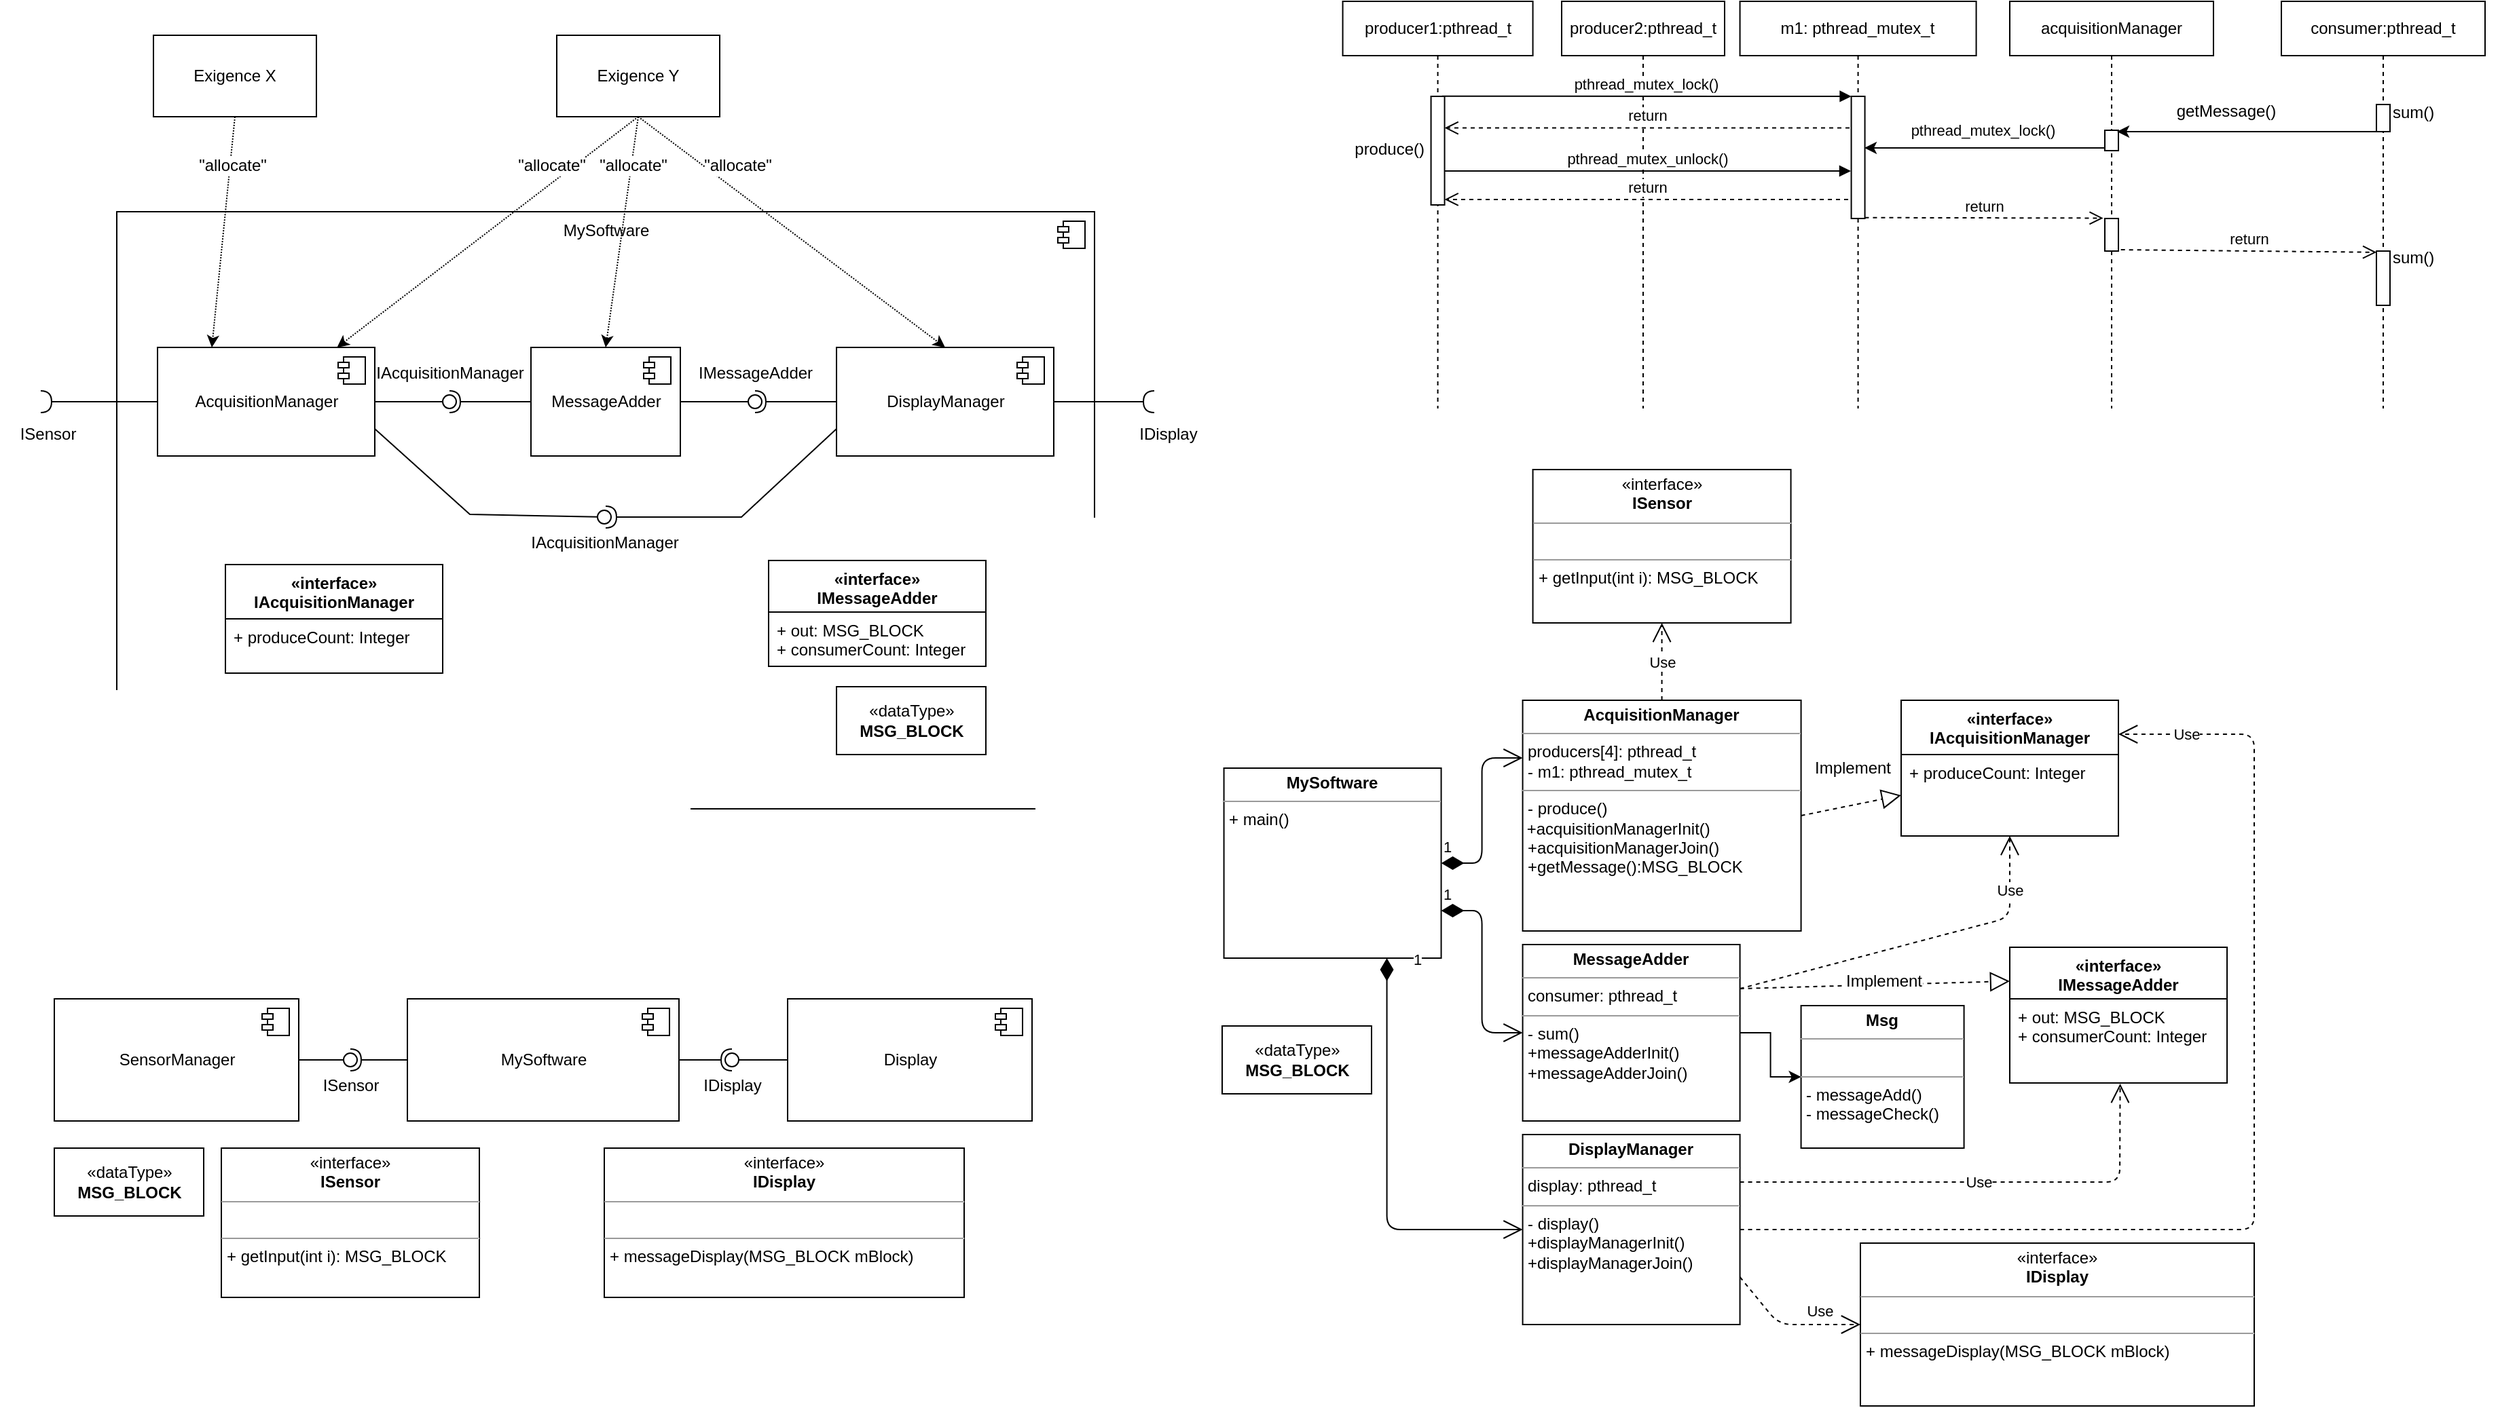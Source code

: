 <mxfile version="12.4.2" type="device" pages="1"><diagram id="yeaqu1F34kHPNHF6mssP" name="Page-1"><mxGraphModel dx="3001" dy="2015" grid="1" gridSize="10" guides="1" tooltips="1" connect="1" arrows="1" fold="1" page="1" pageScale="1" pageWidth="850" pageHeight="1100" math="0" shadow="0"><root><mxCell id="0"/><mxCell id="1" parent="0"/><mxCell id="nDVz6QAk0CL7eOiTC_jA-3" value="" style="edgeStyle=orthogonalEdgeStyle;rounded=0;orthogonalLoop=1;jettySize=auto;html=1;" parent="1" source="fEL-3-x19ATJo7vxv6HR-24" target="nDVz6QAk0CL7eOiTC_jA-1" edge="1"><mxGeometry relative="1" as="geometry"/></mxCell><mxCell id="fEL-3-x19ATJo7vxv6HR-24" value="&lt;p style=&quot;margin: 0px ; margin-top: 4px ; text-align: center&quot;&gt;&lt;b&gt;MessageAdder&lt;/b&gt;&lt;/p&gt;&lt;hr size=&quot;1&quot;&gt;&lt;p style=&quot;margin: 0px ; margin-left: 4px&quot;&gt;consumer: pthread_t&lt;/p&gt;&lt;hr size=&quot;1&quot;&gt;&lt;p style=&quot;margin: 0px ; margin-left: 4px&quot;&gt;- sum()&lt;/p&gt;&lt;p style=&quot;margin: 0px ; margin-left: 4px&quot;&gt;&lt;span&gt;+messageAdderInit()&lt;/span&gt;&lt;br&gt;&lt;/p&gt;&lt;p style=&quot;margin: 0px ; margin-left: 4px&quot;&gt;+messageAdderJoin()&lt;br&gt;&lt;/p&gt;" style="verticalAlign=top;align=left;overflow=fill;fontSize=12;fontFamily=Helvetica;html=1;shadow=0;" parent="1" vertex="1"><mxGeometry x="101.29" y="470" width="160" height="130" as="geometry"/></mxCell><mxCell id="fEL-3-x19ATJo7vxv6HR-27" value="&lt;p style=&quot;margin: 0px ; margin-top: 4px ; text-align: center&quot;&gt;&lt;b&gt;MySoftware&lt;/b&gt;&lt;/p&gt;&lt;hr size=&quot;1&quot;&gt;&lt;p style=&quot;margin: 0px ; margin-left: 4px&quot;&gt;+ main()&lt;/p&gt;" style="verticalAlign=top;align=left;overflow=fill;fontSize=12;fontFamily=Helvetica;html=1;shadow=0;" parent="1" vertex="1"><mxGeometry x="-118.71" y="340" width="160" height="140" as="geometry"/></mxCell><mxCell id="fEL-3-x19ATJo7vxv6HR-35" value="1" style="endArrow=open;html=1;endSize=12;startArrow=diamondThin;startSize=14;startFill=1;edgeStyle=orthogonalEdgeStyle;align=left;verticalAlign=bottom;fillColor=#000000;entryX=0;entryY=0.25;entryDx=0;entryDy=0;exitX=1;exitY=0.5;exitDx=0;exitDy=0;" parent="1" source="fEL-3-x19ATJo7vxv6HR-27" target="fEL-3-x19ATJo7vxv6HR-54" edge="1"><mxGeometry x="-1" y="3" relative="1" as="geometry"><mxPoint x="-98.71" y="540" as="sourcePoint"/><mxPoint x="61.29" y="540" as="targetPoint"/></mxGeometry></mxCell><mxCell id="fEL-3-x19ATJo7vxv6HR-39" value="1" style="endArrow=open;html=1;endSize=12;startArrow=diamondThin;startSize=14;startFill=1;edgeStyle=orthogonalEdgeStyle;align=left;verticalAlign=bottom;fillColor=#000000;exitX=1;exitY=0.75;exitDx=0;exitDy=0;" parent="1" source="fEL-3-x19ATJo7vxv6HR-27" target="fEL-3-x19ATJo7vxv6HR-24" edge="1"><mxGeometry x="-1" y="3" relative="1" as="geometry"><mxPoint x="51.29" y="420" as="sourcePoint"/><mxPoint x="111.29" y="383" as="targetPoint"/></mxGeometry></mxCell><mxCell id="fEL-3-x19ATJo7vxv6HR-54" value="&lt;p style=&quot;margin: 0px ; margin-top: 4px ; text-align: center&quot;&gt;&lt;b&gt;AcquisitionManager&lt;/b&gt;&lt;/p&gt;&lt;hr size=&quot;1&quot;&gt;&lt;p style=&quot;margin: 0px ; margin-left: 4px&quot;&gt;producers[4]: pthread_t&lt;/p&gt;&lt;p style=&quot;margin: 0px ; margin-left: 4px&quot;&gt;- m1: pthread_mutex_t&lt;/p&gt;&lt;hr size=&quot;1&quot;&gt;&lt;p style=&quot;margin: 0px ; margin-left: 4px&quot;&gt;- produce()&lt;/p&gt;&amp;nbsp;+acquisitionManagerInit()&lt;br&gt;&lt;p style=&quot;margin: 0px ; margin-left: 4px&quot;&gt;+acquisitionManagerJoin()&lt;/p&gt;&lt;p style=&quot;margin: 0px ; margin-left: 4px&quot;&gt;+getMessage():MSG_BLOCK&lt;/p&gt;" style="verticalAlign=top;align=left;overflow=fill;fontSize=12;fontFamily=Helvetica;html=1;shadow=0;" parent="1" vertex="1"><mxGeometry x="101.29" y="290" width="205" height="170" as="geometry"/></mxCell><mxCell id="fEL-3-x19ATJo7vxv6HR-64" value="1" style="endArrow=open;html=1;endSize=12;startArrow=diamondThin;startSize=14;startFill=1;edgeStyle=orthogonalEdgeStyle;align=left;verticalAlign=bottom;fillColor=#000000;exitX=0.75;exitY=1;exitDx=0;exitDy=0;entryX=0;entryY=0.5;entryDx=0;entryDy=0;" parent="1" source="fEL-3-x19ATJo7vxv6HR-27" target="fEL-3-x19ATJo7vxv6HR-65" edge="1"><mxGeometry x="0.452" y="190" relative="1" as="geometry"><mxPoint x="51.29" y="455" as="sourcePoint"/><mxPoint x="111.29" y="530" as="targetPoint"/><mxPoint as="offset"/></mxGeometry></mxCell><mxCell id="fEL-3-x19ATJo7vxv6HR-65" value="&lt;p style=&quot;margin: 0px ; margin-top: 4px ; text-align: center&quot;&gt;&lt;b&gt;DisplayManager&lt;/b&gt;&lt;/p&gt;&lt;hr size=&quot;1&quot;&gt;&lt;p style=&quot;margin: 0px ; margin-left: 4px&quot;&gt;display: pthread_t&lt;/p&gt;&lt;hr size=&quot;1&quot;&gt;&lt;p style=&quot;margin: 0px ; margin-left: 4px&quot;&gt;- display()&lt;/p&gt;&lt;p style=&quot;margin: 0px ; margin-left: 4px&quot;&gt;+displayManagerInit()&lt;/p&gt;&lt;p style=&quot;margin: 0px ; margin-left: 4px&quot;&gt;+displayManagerJoin()&lt;br&gt;&lt;/p&gt;" style="verticalAlign=top;align=left;overflow=fill;fontSize=12;fontFamily=Helvetica;html=1;shadow=0;" parent="1" vertex="1"><mxGeometry x="101.29" y="610" width="160" height="140" as="geometry"/></mxCell><mxCell id="fEL-3-x19ATJo7vxv6HR-66" value="«dataType»&lt;br&gt;&lt;b&gt;MSG_BLOCK&lt;/b&gt;" style="html=1;shadow=0;" parent="1" vertex="1"><mxGeometry x="-120" y="530" width="110" height="50" as="geometry"/></mxCell><mxCell id="pLuQ7xj04wKehVz2EtiJ-8" value="MySoftware" style="html=1;" parent="1" vertex="1"><mxGeometry x="-720" y="510" width="200" height="90" as="geometry"/></mxCell><mxCell id="pLuQ7xj04wKehVz2EtiJ-9" value="" style="shape=component;jettyWidth=8;jettyHeight=4;" parent="pLuQ7xj04wKehVz2EtiJ-8" vertex="1"><mxGeometry x="1" width="20" height="20" relative="1" as="geometry"><mxPoint x="-27" y="7" as="offset"/></mxGeometry></mxCell><mxCell id="pLuQ7xj04wKehVz2EtiJ-10" value="&lt;span style=&quot;text-align: left&quot;&gt;Display&lt;/span&gt;" style="html=1;" parent="1" vertex="1"><mxGeometry x="-440" y="510" width="180" height="90" as="geometry"/></mxCell><mxCell id="pLuQ7xj04wKehVz2EtiJ-11" value="" style="shape=component;jettyWidth=8;jettyHeight=4;" parent="pLuQ7xj04wKehVz2EtiJ-10" vertex="1"><mxGeometry x="1" width="20" height="20" relative="1" as="geometry"><mxPoint x="-27" y="7" as="offset"/></mxGeometry></mxCell><mxCell id="pLuQ7xj04wKehVz2EtiJ-12" value="&lt;div style=&quot;text-align: left&quot;&gt;&lt;span&gt;SensorManager&lt;/span&gt;&lt;/div&gt;" style="html=1;" parent="1" vertex="1"><mxGeometry x="-980" y="510" width="180" height="90" as="geometry"/></mxCell><mxCell id="pLuQ7xj04wKehVz2EtiJ-13" value="" style="shape=component;jettyWidth=8;jettyHeight=4;" parent="pLuQ7xj04wKehVz2EtiJ-12" vertex="1"><mxGeometry x="1" width="20" height="20" relative="1" as="geometry"><mxPoint x="-27" y="7" as="offset"/></mxGeometry></mxCell><mxCell id="pLuQ7xj04wKehVz2EtiJ-14" value="" style="rounded=0;orthogonalLoop=1;jettySize=auto;html=1;endArrow=none;endFill=0;" parent="1" source="pLuQ7xj04wKehVz2EtiJ-12" target="pLuQ7xj04wKehVz2EtiJ-16" edge="1"><mxGeometry relative="1" as="geometry"><mxPoint x="-730" y="575" as="sourcePoint"/></mxGeometry></mxCell><mxCell id="pLuQ7xj04wKehVz2EtiJ-15" value="" style="rounded=0;orthogonalLoop=1;jettySize=auto;html=1;endArrow=halfCircle;endFill=0;entryX=0.5;entryY=0.5;entryDx=0;entryDy=0;endSize=6;strokeWidth=1;" parent="1" source="pLuQ7xj04wKehVz2EtiJ-8" target="pLuQ7xj04wKehVz2EtiJ-16" edge="1"><mxGeometry relative="1" as="geometry"><mxPoint x="-710" y="555" as="sourcePoint"/></mxGeometry></mxCell><mxCell id="pLuQ7xj04wKehVz2EtiJ-16" value="" style="ellipse;whiteSpace=wrap;html=1;fontFamily=Helvetica;fontSize=12;fontColor=#000000;align=center;strokeColor=#000000;fillColor=#ffffff;points=[];aspect=fixed;resizable=0;" parent="1" vertex="1"><mxGeometry x="-767" y="550" width="10" height="10" as="geometry"/></mxCell><mxCell id="pLuQ7xj04wKehVz2EtiJ-18" value="" style="rounded=0;orthogonalLoop=1;jettySize=auto;html=1;endArrow=none;endFill=0;exitX=0;exitY=0.5;exitDx=0;exitDy=0;" parent="1" source="pLuQ7xj04wKehVz2EtiJ-10" target="pLuQ7xj04wKehVz2EtiJ-20" edge="1"><mxGeometry relative="1" as="geometry"><mxPoint x="-510" y="555" as="sourcePoint"/></mxGeometry></mxCell><mxCell id="pLuQ7xj04wKehVz2EtiJ-20" value="" style="ellipse;whiteSpace=wrap;html=1;fontFamily=Helvetica;fontSize=12;fontColor=#000000;align=center;strokeColor=#000000;fillColor=#ffffff;points=[];aspect=fixed;resizable=0;direction=north;" parent="1" vertex="1"><mxGeometry x="-486" y="550" width="10" height="10" as="geometry"/></mxCell><mxCell id="pLuQ7xj04wKehVz2EtiJ-21" value="" style="rounded=0;orthogonalLoop=1;jettySize=auto;html=1;endArrow=halfCircle;endFill=0;entryX=0.5;entryY=0.5;entryDx=0;entryDy=0;endSize=6;strokeWidth=1;exitX=1;exitY=0.5;exitDx=0;exitDy=0;" parent="1" source="pLuQ7xj04wKehVz2EtiJ-8" target="pLuQ7xj04wKehVz2EtiJ-20" edge="1"><mxGeometry relative="1" as="geometry"><mxPoint x="-540" y="555" as="sourcePoint"/><mxPoint x="-470" y="555" as="targetPoint"/><Array as="points"/></mxGeometry></mxCell><mxCell id="pLuQ7xj04wKehVz2EtiJ-25" value="Text" style="text;html=1;align=center;verticalAlign=middle;resizable=0;points=[];;autosize=1;" parent="1" vertex="1"><mxGeometry x="-787" y="697" width="40" height="20" as="geometry"/></mxCell><mxCell id="pLuQ7xj04wKehVz2EtiJ-26" value="&lt;p style=&quot;margin: 0px ; margin-top: 4px ; text-align: center&quot;&gt;«interface»&lt;br&gt;&lt;b&gt;ISensor&lt;/b&gt;&lt;/p&gt;&lt;hr size=&quot;1&quot;&gt;&lt;p style=&quot;margin: 0px ; margin-left: 4px&quot;&gt;&lt;br&gt;&lt;/p&gt;&lt;hr size=&quot;1&quot;&gt;&lt;p style=&quot;margin: 0px ; margin-left: 4px&quot;&gt;+ getInput(int i): MSG_BLOCK&lt;br&gt;&lt;/p&gt;" style="verticalAlign=top;align=left;overflow=fill;fontSize=12;fontFamily=Helvetica;html=1;" parent="1" vertex="1"><mxGeometry x="-857" y="620" width="190" height="110" as="geometry"/></mxCell><mxCell id="pLuQ7xj04wKehVz2EtiJ-27" value="ISensor" style="text;html=1;align=center;" parent="1" vertex="1"><mxGeometry x="-797" y="560" width="70" height="30" as="geometry"/></mxCell><mxCell id="pLuQ7xj04wKehVz2EtiJ-28" value="&lt;p style=&quot;margin: 0px ; margin-top: 4px ; text-align: center&quot;&gt;«interface»&lt;br&gt;&lt;b&gt;IDisplay&lt;/b&gt;&lt;/p&gt;&lt;hr size=&quot;1&quot;&gt;&lt;p style=&quot;margin: 0px ; margin-left: 4px&quot;&gt;&lt;br&gt;&lt;/p&gt;&lt;hr size=&quot;1&quot;&gt;&lt;p style=&quot;margin: 0px ; margin-left: 4px&quot;&gt;+ messageDisplay(MSG_BLOCK mBlock)&lt;br&gt;&lt;/p&gt;" style="verticalAlign=top;align=left;overflow=fill;fontSize=12;fontFamily=Helvetica;html=1;" parent="1" vertex="1"><mxGeometry x="-575" y="620" width="265" height="110" as="geometry"/></mxCell><mxCell id="pLuQ7xj04wKehVz2EtiJ-31" value="«dataType»&lt;br&gt;&lt;b&gt;MSG_BLOCK&lt;/b&gt;" style="html=1;shadow=0;" parent="1" vertex="1"><mxGeometry x="-980" y="620" width="110" height="50" as="geometry"/></mxCell><mxCell id="pLuQ7xj04wKehVz2EtiJ-34" value="IDisplay" style="text;html=1;align=center;" parent="1" vertex="1"><mxGeometry x="-516" y="560" width="70" height="30" as="geometry"/></mxCell><mxCell id="pLuQ7xj04wKehVz2EtiJ-39" value="MySoftware" style="html=1;verticalAlign=top;" parent="1" vertex="1"><mxGeometry x="-934" y="-70" width="720" height="440" as="geometry"/></mxCell><mxCell id="pLuQ7xj04wKehVz2EtiJ-40" value="" style="shape=component;jettyWidth=8;jettyHeight=4;" parent="pLuQ7xj04wKehVz2EtiJ-39" vertex="1"><mxGeometry x="1" width="20" height="20" relative="1" as="geometry"><mxPoint x="-27" y="7" as="offset"/></mxGeometry></mxCell><mxCell id="pLuQ7xj04wKehVz2EtiJ-41" value="&lt;span style=&quot;text-align: left&quot;&gt;MessageAdder&lt;/span&gt;" style="html=1;" parent="pLuQ7xj04wKehVz2EtiJ-39" vertex="1"><mxGeometry x="305" y="100" width="110" height="80" as="geometry"/></mxCell><mxCell id="pLuQ7xj04wKehVz2EtiJ-42" value="" style="shape=component;jettyWidth=8;jettyHeight=4;" parent="pLuQ7xj04wKehVz2EtiJ-41" vertex="1"><mxGeometry x="1" width="20" height="20" relative="1" as="geometry"><mxPoint x="-27" y="7" as="offset"/></mxGeometry></mxCell><mxCell id="pLuQ7xj04wKehVz2EtiJ-43" value="&lt;span style=&quot;text-align: left&quot;&gt;DisplayManager&lt;/span&gt;" style="html=1;" parent="pLuQ7xj04wKehVz2EtiJ-39" vertex="1"><mxGeometry x="530" y="100" width="160" height="80" as="geometry"/></mxCell><mxCell id="pLuQ7xj04wKehVz2EtiJ-44" value="" style="shape=component;jettyWidth=8;jettyHeight=4;" parent="pLuQ7xj04wKehVz2EtiJ-43" vertex="1"><mxGeometry x="1" width="20" height="20" relative="1" as="geometry"><mxPoint x="-27" y="7" as="offset"/></mxGeometry></mxCell><mxCell id="pLuQ7xj04wKehVz2EtiJ-45" value="&lt;div style=&quot;text-align: left&quot;&gt;AcquisitionManager&lt;br&gt;&lt;/div&gt;" style="html=1;" parent="pLuQ7xj04wKehVz2EtiJ-39" vertex="1"><mxGeometry x="30" y="100" width="160" height="80" as="geometry"/></mxCell><mxCell id="pLuQ7xj04wKehVz2EtiJ-46" value="" style="shape=component;jettyWidth=8;jettyHeight=4;" parent="pLuQ7xj04wKehVz2EtiJ-45" vertex="1"><mxGeometry x="1" width="20" height="20" relative="1" as="geometry"><mxPoint x="-27" y="7" as="offset"/></mxGeometry></mxCell><mxCell id="pLuQ7xj04wKehVz2EtiJ-47" value="" style="rounded=0;orthogonalLoop=1;jettySize=auto;html=1;endArrow=none;endFill=0;" parent="pLuQ7xj04wKehVz2EtiJ-39" source="pLuQ7xj04wKehVz2EtiJ-45" target="pLuQ7xj04wKehVz2EtiJ-49" edge="1"><mxGeometry relative="1" as="geometry"><mxPoint x="165.246" y="225" as="sourcePoint"/></mxGeometry></mxCell><mxCell id="pLuQ7xj04wKehVz2EtiJ-48" value="" style="rounded=0;orthogonalLoop=1;jettySize=auto;html=1;endArrow=halfCircle;endFill=0;entryX=0.5;entryY=0.5;entryDx=0;entryDy=0;endSize=6;strokeWidth=1;" parent="pLuQ7xj04wKehVz2EtiJ-39" source="pLuQ7xj04wKehVz2EtiJ-41" target="pLuQ7xj04wKehVz2EtiJ-49" edge="1"><mxGeometry relative="1" as="geometry"><mxPoint x="188.852" y="205" as="sourcePoint"/></mxGeometry></mxCell><mxCell id="pLuQ7xj04wKehVz2EtiJ-49" value="" style="ellipse;whiteSpace=wrap;html=1;fontFamily=Helvetica;fontSize=12;fontColor=#000000;align=center;strokeColor=#000000;fillColor=#ffffff;points=[];aspect=fixed;resizable=0;" parent="pLuQ7xj04wKehVz2EtiJ-39" vertex="1"><mxGeometry x="240" y="135" width="10" height="10" as="geometry"/></mxCell><mxCell id="pLuQ7xj04wKehVz2EtiJ-50" value="" style="rounded=0;orthogonalLoop=1;jettySize=auto;html=1;endArrow=none;endFill=0;" parent="pLuQ7xj04wKehVz2EtiJ-39" source="pLuQ7xj04wKehVz2EtiJ-41" target="pLuQ7xj04wKehVz2EtiJ-51" edge="1"><mxGeometry relative="1" as="geometry"><mxPoint x="424.918" y="205" as="sourcePoint"/></mxGeometry></mxCell><mxCell id="pLuQ7xj04wKehVz2EtiJ-51" value="" style="ellipse;whiteSpace=wrap;html=1;fontFamily=Helvetica;fontSize=12;fontColor=#000000;align=center;strokeColor=#000000;fillColor=#ffffff;points=[];aspect=fixed;resizable=0;direction=north;" parent="pLuQ7xj04wKehVz2EtiJ-39" vertex="1"><mxGeometry x="465" y="135" width="10" height="10" as="geometry"/></mxCell><mxCell id="pLuQ7xj04wKehVz2EtiJ-52" value="" style="rounded=0;orthogonalLoop=1;jettySize=auto;html=1;endArrow=halfCircle;endFill=0;endSize=6;strokeWidth=1;exitX=0;exitY=0.5;exitDx=0;exitDy=0;" parent="pLuQ7xj04wKehVz2EtiJ-39" source="pLuQ7xj04wKehVz2EtiJ-43" edge="1"><mxGeometry relative="1" as="geometry"><mxPoint x="419" y="140" as="sourcePoint"/><mxPoint x="470" y="140" as="targetPoint"/><Array as="points"/></mxGeometry></mxCell><mxCell id="pLuQ7xj04wKehVz2EtiJ-101" value="" style="rounded=0;orthogonalLoop=1;jettySize=auto;html=1;endArrow=none;endFill=0;exitX=1;exitY=0.75;exitDx=0;exitDy=0;" parent="pLuQ7xj04wKehVz2EtiJ-39" source="pLuQ7xj04wKehVz2EtiJ-45" target="pLuQ7xj04wKehVz2EtiJ-102" edge="1"><mxGeometry relative="1" as="geometry"><mxPoint x="400" y="225" as="sourcePoint"/><Array as="points"><mxPoint x="260" y="223"/></Array></mxGeometry></mxCell><mxCell id="pLuQ7xj04wKehVz2EtiJ-102" value="" style="ellipse;whiteSpace=wrap;html=1;fontFamily=Helvetica;fontSize=12;fontColor=#000000;align=center;strokeColor=#000000;fillColor=#ffffff;points=[];aspect=fixed;resizable=0;direction=north;" parent="pLuQ7xj04wKehVz2EtiJ-39" vertex="1"><mxGeometry x="354" y="220" width="10" height="10" as="geometry"/></mxCell><mxCell id="pLuQ7xj04wKehVz2EtiJ-103" value="" style="rounded=0;orthogonalLoop=1;jettySize=auto;html=1;endArrow=halfCircle;endFill=0;endSize=6;strokeWidth=1;exitX=0;exitY=0.75;exitDx=0;exitDy=0;" parent="pLuQ7xj04wKehVz2EtiJ-39" source="pLuQ7xj04wKehVz2EtiJ-43" edge="1"><mxGeometry relative="1" as="geometry"><mxPoint x="320" y="225" as="sourcePoint"/><mxPoint x="360" y="225" as="targetPoint"/><Array as="points"><mxPoint x="460" y="225"/></Array></mxGeometry></mxCell><mxCell id="pLuQ7xj04wKehVz2EtiJ-104" value="IAcquisitionManager" style="text;html=1;align=center;" parent="pLuQ7xj04wKehVz2EtiJ-39" vertex="1"><mxGeometry x="324" y="230" width="70" height="30" as="geometry"/></mxCell><mxCell id="pLuQ7xj04wKehVz2EtiJ-110" value="«interface»&#10;IAcquisitionManager" style="swimlane;fontStyle=1;align=center;verticalAlign=top;childLayout=stackLayout;horizontal=1;startSize=40;horizontalStack=0;resizeParent=1;resizeParentMax=0;resizeLast=0;collapsible=1;marginBottom=0;shadow=0;" parent="pLuQ7xj04wKehVz2EtiJ-39" vertex="1"><mxGeometry x="80" y="260" width="160" height="80" as="geometry"/></mxCell><mxCell id="pLuQ7xj04wKehVz2EtiJ-111" value="+ produceCount: Integer&#10;&#10;&#10;" style="text;strokeColor=none;fillColor=none;align=left;verticalAlign=top;spacingLeft=4;spacingRight=4;overflow=hidden;rotatable=0;points=[[0,0.5],[1,0.5]];portConstraint=eastwest;" parent="pLuQ7xj04wKehVz2EtiJ-110" vertex="1"><mxGeometry y="40" width="160" height="40" as="geometry"/></mxCell><mxCell id="pLuQ7xj04wKehVz2EtiJ-113" value="«interface»&#10;IMessageAdder" style="swimlane;fontStyle=1;align=center;verticalAlign=top;childLayout=stackLayout;horizontal=1;startSize=38;horizontalStack=0;resizeParent=1;resizeParentMax=0;resizeLast=0;collapsible=1;marginBottom=0;shadow=0;" parent="pLuQ7xj04wKehVz2EtiJ-39" vertex="1"><mxGeometry x="480" y="257" width="160" height="78" as="geometry"/></mxCell><mxCell id="pLuQ7xj04wKehVz2EtiJ-114" value="+ out: MSG_BLOCK&#10;+ consumerCount: Integer&#10;&#10;" style="text;strokeColor=none;fillColor=none;align=left;verticalAlign=top;spacingLeft=4;spacingRight=4;overflow=hidden;rotatable=0;points=[[0,0.5],[1,0.5]];portConstraint=eastwest;" parent="pLuQ7xj04wKehVz2EtiJ-113" vertex="1"><mxGeometry y="38" width="160" height="40" as="geometry"/></mxCell><mxCell id="pLuQ7xj04wKehVz2EtiJ-116" value="IAcquisitionManager" style="text;html=1;align=center;" parent="pLuQ7xj04wKehVz2EtiJ-39" vertex="1"><mxGeometry x="190" y="105" width="110" height="30" as="geometry"/></mxCell><mxCell id="pLuQ7xj04wKehVz2EtiJ-117" value="IMessageAdder" style="text;html=1;align=center;" parent="pLuQ7xj04wKehVz2EtiJ-39" vertex="1"><mxGeometry x="435" y="105" width="70" height="30" as="geometry"/></mxCell><mxCell id="pLuQ7xj04wKehVz2EtiJ-122" value="«dataType»&lt;br&gt;&lt;b&gt;MSG_BLOCK&lt;/b&gt;" style="html=1;shadow=0;" parent="pLuQ7xj04wKehVz2EtiJ-39" vertex="1"><mxGeometry x="530" y="350" width="110" height="50" as="geometry"/></mxCell><mxCell id="pLuQ7xj04wKehVz2EtiJ-56" value="" style="rounded=0;orthogonalLoop=1;jettySize=auto;html=1;endArrow=halfCircle;endFill=0;endSize=6;strokeWidth=1;exitX=0;exitY=0.5;exitDx=0;exitDy=0;" parent="1" source="pLuQ7xj04wKehVz2EtiJ-45" edge="1"><mxGeometry relative="1" as="geometry"><mxPoint x="-883" y="235" as="sourcePoint"/><mxPoint x="-990" y="70" as="targetPoint"/></mxGeometry></mxCell><mxCell id="pLuQ7xj04wKehVz2EtiJ-58" value="ISensor" style="text;html=1;align=center;" parent="1" vertex="1"><mxGeometry x="-1020" y="80" width="70" height="30" as="geometry"/></mxCell><mxCell id="pLuQ7xj04wKehVz2EtiJ-62" value="" style="rounded=0;orthogonalLoop=1;jettySize=auto;html=1;endArrow=halfCircle;endFill=0;endSize=6;strokeWidth=1;exitX=1;exitY=0.5;exitDx=0;exitDy=0;" parent="1" source="pLuQ7xj04wKehVz2EtiJ-43" edge="1"><mxGeometry relative="1" as="geometry"><mxPoint x="-310" y="785" as="sourcePoint"/><mxPoint x="-170" y="70" as="targetPoint"/><Array as="points"/></mxGeometry></mxCell><mxCell id="pLuQ7xj04wKehVz2EtiJ-54" value="IDisplay" style="text;html=1;align=center;" parent="1" vertex="1"><mxGeometry x="-201.334" y="80" width="82.623" height="30" as="geometry"/></mxCell><mxCell id="pLuQ7xj04wKehVz2EtiJ-148" value="«interface»&#10;IAcquisitionManager" style="swimlane;fontStyle=1;align=center;verticalAlign=top;childLayout=stackLayout;horizontal=1;startSize=40;horizontalStack=0;resizeParent=1;resizeParentMax=0;resizeLast=0;collapsible=1;marginBottom=0;shadow=0;" parent="1" vertex="1"><mxGeometry x="380" y="290" width="160" height="100" as="geometry"/></mxCell><mxCell id="pLuQ7xj04wKehVz2EtiJ-149" value="+ produceCount: Integer&#10;&#10;&#10;&#10;" style="text;strokeColor=none;fillColor=none;align=left;verticalAlign=top;spacingLeft=4;spacingRight=4;overflow=hidden;rotatable=0;points=[[0,0.5],[1,0.5]];portConstraint=eastwest;" parent="pLuQ7xj04wKehVz2EtiJ-148" vertex="1"><mxGeometry y="40" width="160" height="60" as="geometry"/></mxCell><mxCell id="pLuQ7xj04wKehVz2EtiJ-150" value="«interface»&#10;IMessageAdder" style="swimlane;fontStyle=1;align=center;verticalAlign=top;childLayout=stackLayout;horizontal=1;startSize=38;horizontalStack=0;resizeParent=1;resizeParentMax=0;resizeLast=0;collapsible=1;marginBottom=0;shadow=0;" parent="1" vertex="1"><mxGeometry x="460" y="472" width="160" height="100" as="geometry"/></mxCell><mxCell id="pLuQ7xj04wKehVz2EtiJ-151" value="+ out: MSG_BLOCK&#10;+ consumerCount: Integer&#10;&#10;" style="text;strokeColor=none;fillColor=none;align=left;verticalAlign=top;spacingLeft=4;spacingRight=4;overflow=hidden;rotatable=0;points=[[0,0.5],[1,0.5]];portConstraint=eastwest;" parent="pLuQ7xj04wKehVz2EtiJ-150" vertex="1"><mxGeometry y="38" width="160" height="62" as="geometry"/></mxCell><mxCell id="pLuQ7xj04wKehVz2EtiJ-153" value="" style="endArrow=block;dashed=1;endFill=0;endSize=12;html=1;entryX=0;entryY=0.5;entryDx=0;entryDy=0;exitX=1;exitY=0.5;exitDx=0;exitDy=0;" parent="1" source="fEL-3-x19ATJo7vxv6HR-54" target="pLuQ7xj04wKehVz2EtiJ-149" edge="1"><mxGeometry width="160" relative="1" as="geometry"><mxPoint x="190" y="810" as="sourcePoint"/><mxPoint x="350" y="810" as="targetPoint"/></mxGeometry></mxCell><mxCell id="Lbqkt2lzDJ4rxtl4HgO9-1" value="Implement" style="text;html=1;align=center;verticalAlign=middle;resizable=0;points=[];;labelBackgroundColor=#ffffff;" parent="pLuQ7xj04wKehVz2EtiJ-153" vertex="1" connectable="0"><mxGeometry x="-0.009" y="1" relative="1" as="geometry"><mxPoint x="0.94" y="-26.64" as="offset"/></mxGeometry></mxCell><mxCell id="pLuQ7xj04wKehVz2EtiJ-154" value="" style="endArrow=block;dashed=1;endFill=0;endSize=12;html=1;exitX=1;exitY=0.25;exitDx=0;exitDy=0;entryX=0;entryY=0.25;entryDx=0;entryDy=0;" parent="1" source="fEL-3-x19ATJo7vxv6HR-24" target="pLuQ7xj04wKehVz2EtiJ-150" edge="1"><mxGeometry width="160" relative="1" as="geometry"><mxPoint x="316.29" y="362.5" as="sourcePoint"/><mxPoint x="390" y="360" as="targetPoint"/></mxGeometry></mxCell><mxCell id="Lbqkt2lzDJ4rxtl4HgO9-2" value="Implement" style="text;html=1;align=center;verticalAlign=middle;resizable=0;points=[];;labelBackgroundColor=#ffffff;" parent="pLuQ7xj04wKehVz2EtiJ-154" vertex="1" connectable="0"><mxGeometry x="0.477" y="2" relative="1" as="geometry"><mxPoint x="-41.89" as="offset"/></mxGeometry></mxCell><mxCell id="pLuQ7xj04wKehVz2EtiJ-155" value="Use" style="endArrow=open;endSize=12;dashed=1;html=1;exitX=1;exitY=0.5;exitDx=0;exitDy=0;entryX=1;entryY=0.25;entryDx=0;entryDy=0;rounded=1;" parent="1" source="fEL-3-x19ATJo7vxv6HR-65" target="pLuQ7xj04wKehVz2EtiJ-148" edge="1"><mxGeometry x="0.881" width="160" relative="1" as="geometry"><mxPoint x="300" y="800" as="sourcePoint"/><mxPoint x="460" y="800" as="targetPoint"/><Array as="points"><mxPoint x="640" y="680"/><mxPoint x="640" y="530"/><mxPoint x="640" y="315"/></Array><mxPoint as="offset"/></mxGeometry></mxCell><mxCell id="pLuQ7xj04wKehVz2EtiJ-156" value="Use" style="endArrow=open;endSize=12;dashed=1;html=1;exitX=1;exitY=0.25;exitDx=0;exitDy=0;" parent="1" source="fEL-3-x19ATJo7vxv6HR-24" target="pLuQ7xj04wKehVz2EtiJ-148" edge="1"><mxGeometry x="0.548" y="20" width="160" relative="1" as="geometry"><mxPoint x="330" y="450" as="sourcePoint"/><mxPoint x="490" y="450" as="targetPoint"/><Array as="points"><mxPoint x="460" y="450"/></Array><mxPoint x="20" y="-20" as="offset"/></mxGeometry></mxCell><mxCell id="pLuQ7xj04wKehVz2EtiJ-157" value="Use" style="endArrow=open;endSize=12;dashed=1;html=1;exitX=1;exitY=0.25;exitDx=0;exitDy=0;entryX=0.508;entryY=1.008;entryDx=0;entryDy=0;entryPerimeter=0;" parent="1" source="fEL-3-x19ATJo7vxv6HR-65" target="pLuQ7xj04wKehVz2EtiJ-151" edge="1"><mxGeometry width="160" relative="1" as="geometry"><mxPoint x="271.29" y="505" as="sourcePoint"/><mxPoint x="390" y="400" as="targetPoint"/><Array as="points"><mxPoint x="541" y="645"/></Array></mxGeometry></mxCell><mxCell id="pLuQ7xj04wKehVz2EtiJ-158" value="&lt;p style=&quot;margin: 0px ; margin-top: 4px ; text-align: center&quot;&gt;«interface»&lt;br&gt;&lt;b&gt;ISensor&lt;/b&gt;&lt;/p&gt;&lt;hr size=&quot;1&quot;&gt;&lt;p style=&quot;margin: 0px ; margin-left: 4px&quot;&gt;&lt;br&gt;&lt;/p&gt;&lt;hr size=&quot;1&quot;&gt;&lt;p style=&quot;margin: 0px ; margin-left: 4px&quot;&gt;+ getInput(int i): MSG_BLOCK&lt;br&gt;&lt;/p&gt;" style="verticalAlign=top;align=left;overflow=fill;fontSize=12;fontFamily=Helvetica;html=1;" parent="1" vertex="1"><mxGeometry x="108.79" y="120" width="190" height="113" as="geometry"/></mxCell><mxCell id="pLuQ7xj04wKehVz2EtiJ-159" value="&lt;p style=&quot;margin: 0px ; margin-top: 4px ; text-align: center&quot;&gt;«interface»&lt;br&gt;&lt;b&gt;IDisplay&lt;/b&gt;&lt;/p&gt;&lt;hr size=&quot;1&quot;&gt;&lt;p style=&quot;margin: 0px ; margin-left: 4px&quot;&gt;&lt;br&gt;&lt;/p&gt;&lt;hr size=&quot;1&quot;&gt;&lt;p style=&quot;margin: 0px ; margin-left: 4px&quot;&gt;+ messageDisplay(MSG_BLOCK mBlock)&lt;br&gt;&lt;/p&gt;" style="verticalAlign=top;align=left;overflow=fill;fontSize=12;fontFamily=Helvetica;html=1;" parent="1" vertex="1"><mxGeometry x="350" y="690" width="290" height="120" as="geometry"/></mxCell><mxCell id="pLuQ7xj04wKehVz2EtiJ-160" value="Use" style="endArrow=open;endSize=12;dashed=1;html=1;exitX=1;exitY=0.75;exitDx=0;exitDy=0;entryX=0;entryY=0.5;entryDx=0;entryDy=0;" parent="1" source="fEL-3-x19ATJo7vxv6HR-65" target="pLuQ7xj04wKehVz2EtiJ-159" edge="1"><mxGeometry x="0.43" y="10" width="160" relative="1" as="geometry"><mxPoint x="271.29" y="655" as="sourcePoint"/><mxPoint x="471.28" y="560.32" as="targetPoint"/><Array as="points"><mxPoint x="290" y="750"/></Array><mxPoint as="offset"/></mxGeometry></mxCell><mxCell id="pLuQ7xj04wKehVz2EtiJ-161" value="Use" style="endArrow=open;endSize=12;dashed=1;html=1;exitX=0.5;exitY=0;exitDx=0;exitDy=0;entryX=0.5;entryY=1;entryDx=0;entryDy=0;" parent="1" source="fEL-3-x19ATJo7vxv6HR-54" target="pLuQ7xj04wKehVz2EtiJ-158" edge="1"><mxGeometry width="160" relative="1" as="geometry"><mxPoint x="271.29" y="505" as="sourcePoint"/><mxPoint x="420" y="420" as="targetPoint"/></mxGeometry></mxCell><mxCell id="nDVz6QAk0CL7eOiTC_jA-1" value="&lt;p style=&quot;margin: 0px ; margin-top: 4px ; text-align: center&quot;&gt;&lt;b&gt;Msg&lt;/b&gt;&lt;/p&gt;&lt;hr size=&quot;1&quot;&gt;&lt;p style=&quot;margin: 0px ; margin-left: 4px&quot;&gt;&lt;br&gt;&lt;/p&gt;&lt;hr size=&quot;1&quot;&gt;&lt;p style=&quot;margin: 0px ; margin-left: 4px&quot;&gt;&lt;span&gt;- messageAdd()&lt;/span&gt;&lt;/p&gt;&lt;p style=&quot;margin: 0px ; margin-left: 4px&quot;&gt;&lt;span&gt;- messageCheck()&lt;/span&gt;&lt;br&gt;&lt;/p&gt;" style="verticalAlign=top;align=left;overflow=fill;fontSize=12;fontFamily=Helvetica;html=1;shadow=0;" parent="1" vertex="1"><mxGeometry x="306.29" y="515" width="120" height="105" as="geometry"/></mxCell><mxCell id="sWfBH13LbjcDb2dTJ5xe-1" value="Exigence Y" style="rounded=0;whiteSpace=wrap;html=1;" parent="1" vertex="1"><mxGeometry x="-610" y="-200" width="120" height="60" as="geometry"/></mxCell><mxCell id="sWfBH13LbjcDb2dTJ5xe-2" value="" style="endArrow=classic;html=1;exitX=0.5;exitY=1;exitDx=0;exitDy=0;dashed=1;dashPattern=1 1;" parent="1" source="sWfBH13LbjcDb2dTJ5xe-1" target="pLuQ7xj04wKehVz2EtiJ-45" edge="1"><mxGeometry width="50" height="50" relative="1" as="geometry"><mxPoint x="-1040" y="460" as="sourcePoint"/><mxPoint x="-970" y="410" as="targetPoint"/></mxGeometry></mxCell><mxCell id="sWfBH13LbjcDb2dTJ5xe-3" value="&quot;allocate&quot;" style="text;html=1;align=center;verticalAlign=middle;resizable=0;points=[];;labelBackgroundColor=#ffffff;" parent="sWfBH13LbjcDb2dTJ5xe-2" vertex="1" connectable="0"><mxGeometry x="-0.388" relative="1" as="geometry"><mxPoint x="3.4" y="-16.08" as="offset"/></mxGeometry></mxCell><mxCell id="qqK9oZsPi8CkOc17uRQG-1" value="producer1:pthread_t" style="shape=umlLifeline;perimeter=lifelinePerimeter;whiteSpace=wrap;html=1;container=1;collapsible=0;recursiveResize=0;outlineConnect=0;" parent="1" vertex="1"><mxGeometry x="-31.21" y="-225.0" width="140" height="300" as="geometry"/></mxCell><mxCell id="qqK9oZsPi8CkOc17uRQG-8" value="" style="html=1;points=[];perimeter=orthogonalPerimeter;" parent="qqK9oZsPi8CkOc17uRQG-1" vertex="1"><mxGeometry x="65" y="70" width="10" height="80" as="geometry"/></mxCell><mxCell id="qqK9oZsPi8CkOc17uRQG-2" value="producer2:pthread_t" style="shape=umlLifeline;perimeter=lifelinePerimeter;whiteSpace=wrap;html=1;container=1;collapsible=0;recursiveResize=0;outlineConnect=0;" parent="1" vertex="1"><mxGeometry x="130" y="-225.0" width="120" height="300" as="geometry"/></mxCell><mxCell id="qqK9oZsPi8CkOc17uRQG-3" value="consumer:pthread_t" style="shape=umlLifeline;perimeter=lifelinePerimeter;whiteSpace=wrap;html=1;container=1;collapsible=0;recursiveResize=0;outlineConnect=0;" parent="1" vertex="1"><mxGeometry x="660" y="-225" width="150" height="300" as="geometry"/></mxCell><mxCell id="qqK9oZsPi8CkOc17uRQG-24" value="" style="html=1;points=[];perimeter=orthogonalPerimeter;" parent="qqK9oZsPi8CkOc17uRQG-3" vertex="1"><mxGeometry x="70" y="76" width="10" height="20" as="geometry"/></mxCell><mxCell id="qqK9oZsPi8CkOc17uRQG-25" value="" style="html=1;points=[];perimeter=orthogonalPerimeter;" parent="qqK9oZsPi8CkOc17uRQG-3" vertex="1"><mxGeometry x="70" y="184" width="10" height="40" as="geometry"/></mxCell><mxCell id="qqK9oZsPi8CkOc17uRQG-4" value="m1: pthread_mutex_t" style="shape=umlLifeline;perimeter=lifelinePerimeter;whiteSpace=wrap;html=1;container=1;collapsible=0;recursiveResize=0;outlineConnect=0;" parent="1" vertex="1"><mxGeometry x="261.29" y="-225.0" width="174" height="300" as="geometry"/></mxCell><mxCell id="qqK9oZsPi8CkOc17uRQG-5" value="" style="html=1;points=[];perimeter=orthogonalPerimeter;" parent="qqK9oZsPi8CkOc17uRQG-4" vertex="1"><mxGeometry x="82" y="70" width="10" height="90" as="geometry"/></mxCell><mxCell id="qqK9oZsPi8CkOc17uRQG-6" value="pthread_mutex_lock()" style="html=1;verticalAlign=bottom;endArrow=block;entryX=0;entryY=0;exitX=0.807;exitY=-0.002;exitDx=0;exitDy=0;exitPerimeter=0;" parent="1" source="qqK9oZsPi8CkOc17uRQG-8" target="qqK9oZsPi8CkOc17uRQG-5" edge="1"><mxGeometry relative="1" as="geometry"><mxPoint x="50" y="-150" as="sourcePoint"/></mxGeometry></mxCell><mxCell id="qqK9oZsPi8CkOc17uRQG-7" value="return" style="html=1;verticalAlign=bottom;endArrow=open;dashed=1;endSize=8;exitX=-0.129;exitY=0.259;exitDx=0;exitDy=0;exitPerimeter=0;" parent="1" source="qqK9oZsPi8CkOc17uRQG-5" target="qqK9oZsPi8CkOc17uRQG-8" edge="1"><mxGeometry relative="1" as="geometry"><mxPoint x="40" y="-80" as="targetPoint"/><mxPoint x="342" y="-74" as="sourcePoint"/></mxGeometry></mxCell><mxCell id="qqK9oZsPi8CkOc17uRQG-20" value="produce()" style="text;html=1;align=right;" parent="1" vertex="1"><mxGeometry x="-50" y="-130" width="80" height="30" as="geometry"/></mxCell><mxCell id="qqK9oZsPi8CkOc17uRQG-26" value="" style="endArrow=classic;html=1;exitX=0.5;exitY=1;exitDx=0;exitDy=0;dashed=1;dashPattern=1 1;entryX=0.5;entryY=0;entryDx=0;entryDy=0;" parent="1" source="sWfBH13LbjcDb2dTJ5xe-1" target="pLuQ7xj04wKehVz2EtiJ-41" edge="1"><mxGeometry width="50" height="50" relative="1" as="geometry"><mxPoint x="-800.0" y="-110" as="sourcePoint"/><mxPoint x="-811.053" y="40" as="targetPoint"/></mxGeometry></mxCell><mxCell id="qqK9oZsPi8CkOc17uRQG-27" value="&quot;allocate&quot;" style="text;html=1;align=center;verticalAlign=middle;resizable=0;points=[];;labelBackgroundColor=#ffffff;" parent="qqK9oZsPi8CkOc17uRQG-26" vertex="1" connectable="0"><mxGeometry x="-0.388" relative="1" as="geometry"><mxPoint x="3.4" y="-16.08" as="offset"/></mxGeometry></mxCell><mxCell id="qqK9oZsPi8CkOc17uRQG-28" value="" style="endArrow=classic;html=1;dashed=1;dashPattern=1 1;entryX=0.5;entryY=0;entryDx=0;entryDy=0;exitX=0.5;exitY=1;exitDx=0;exitDy=0;" parent="1" source="sWfBH13LbjcDb2dTJ5xe-1" target="pLuQ7xj04wKehVz2EtiJ-43" edge="1"><mxGeometry width="50" height="50" relative="1" as="geometry"><mxPoint x="-810" y="-120" as="sourcePoint"/><mxPoint x="-564" y="40" as="targetPoint"/></mxGeometry></mxCell><mxCell id="qqK9oZsPi8CkOc17uRQG-29" value="&quot;allocate&quot;" style="text;html=1;align=center;verticalAlign=middle;resizable=0;points=[];;labelBackgroundColor=#ffffff;" parent="qqK9oZsPi8CkOc17uRQG-28" vertex="1" connectable="0"><mxGeometry x="-0.388" relative="1" as="geometry"><mxPoint x="3.4" y="-16.08" as="offset"/></mxGeometry></mxCell><mxCell id="qqK9oZsPi8CkOc17uRQG-30" value="Exigence X" style="rounded=0;whiteSpace=wrap;html=1;" parent="1" vertex="1"><mxGeometry x="-907" y="-200" width="120" height="60" as="geometry"/></mxCell><mxCell id="qqK9oZsPi8CkOc17uRQG-31" value="" style="endArrow=classic;html=1;exitX=0.5;exitY=1;exitDx=0;exitDy=0;dashed=1;dashPattern=1 1;entryX=0.25;entryY=0;entryDx=0;entryDy=0;" parent="1" source="qqK9oZsPi8CkOc17uRQG-30" target="pLuQ7xj04wKehVz2EtiJ-45" edge="1"><mxGeometry width="50" height="50" relative="1" as="geometry"><mxPoint x="-540" y="-130" as="sourcePoint"/><mxPoint x="-761.81" y="40" as="targetPoint"/></mxGeometry></mxCell><mxCell id="qqK9oZsPi8CkOc17uRQG-32" value="&quot;allocate&quot;" style="text;html=1;align=center;verticalAlign=middle;resizable=0;points=[];;labelBackgroundColor=#ffffff;" parent="qqK9oZsPi8CkOc17uRQG-31" vertex="1" connectable="0"><mxGeometry x="-0.388" relative="1" as="geometry"><mxPoint x="3.4" y="-16.08" as="offset"/></mxGeometry></mxCell><mxCell id="qqK9oZsPi8CkOc17uRQG-33" value="acquisitionManager" style="shape=umlLifeline;perimeter=lifelinePerimeter;whiteSpace=wrap;html=1;container=1;collapsible=0;recursiveResize=0;outlineConnect=0;" parent="1" vertex="1"><mxGeometry x="460" y="-225" width="150" height="300" as="geometry"/></mxCell><mxCell id="qqK9oZsPi8CkOc17uRQG-35" value="" style="html=1;points=[];perimeter=orthogonalPerimeter;" parent="qqK9oZsPi8CkOc17uRQG-33" vertex="1"><mxGeometry x="70" y="160" width="10" height="24" as="geometry"/></mxCell><mxCell id="qqK9oZsPi8CkOc17uRQG-40" value="pthread_mutex_lock()" style="edgeStyle=orthogonalEdgeStyle;rounded=0;orthogonalLoop=1;jettySize=auto;html=1;exitX=0.1;exitY=0.867;exitDx=0;exitDy=0;exitPerimeter=0;" parent="1" source="qqK9oZsPi8CkOc17uRQG-36" edge="1"><mxGeometry x="0.022" y="-13" relative="1" as="geometry"><mxPoint x="353" y="-117" as="targetPoint"/><Array as="points"><mxPoint x="440" y="-117"/><mxPoint x="440" y="-117"/></Array><mxPoint as="offset"/></mxGeometry></mxCell><mxCell id="qqK9oZsPi8CkOc17uRQG-36" value="" style="html=1;points=[];perimeter=orthogonalPerimeter;" parent="1" vertex="1"><mxGeometry x="530" y="-130" width="10" height="15" as="geometry"/></mxCell><mxCell id="qqK9oZsPi8CkOc17uRQG-37" value="" style="edgeStyle=orthogonalEdgeStyle;rounded=0;orthogonalLoop=1;jettySize=auto;html=1;" parent="1" edge="1"><mxGeometry relative="1" as="geometry"><mxPoint x="731" y="-129" as="sourcePoint"/><mxPoint x="539" y="-129" as="targetPoint"/></mxGeometry></mxCell><mxCell id="qqK9oZsPi8CkOc17uRQG-38" value="getMessage()" style="text;html=1;align=center;verticalAlign=middle;resizable=0;points=[];;labelBackgroundColor=#ffffff;" parent="qqK9oZsPi8CkOc17uRQG-37" vertex="1" connectable="0"><mxGeometry x="0.495" y="-2" relative="1" as="geometry"><mxPoint x="31.67" y="-13" as="offset"/></mxGeometry></mxCell><mxCell id="qqK9oZsPi8CkOc17uRQG-41" value="return" style="html=1;verticalAlign=bottom;endArrow=open;dashed=1;endSize=8;entryX=-0.117;entryY=-0.012;entryDx=0;entryDy=0;entryPerimeter=0;exitX=0.994;exitY=0.993;exitDx=0;exitDy=0;exitPerimeter=0;" parent="1" source="qqK9oZsPi8CkOc17uRQG-5" target="qqK9oZsPi8CkOc17uRQG-35" edge="1"><mxGeometry relative="1" as="geometry"><mxPoint x="50" y="-64" as="targetPoint"/><mxPoint x="352" y="-64" as="sourcePoint"/></mxGeometry></mxCell><mxCell id="qqK9oZsPi8CkOc17uRQG-42" value="return" style="html=1;verticalAlign=bottom;endArrow=open;dashed=1;endSize=8;entryX=0.01;entryY=0.023;entryDx=0;entryDy=0;entryPerimeter=0;exitX=1.183;exitY=0.959;exitDx=0;exitDy=0;exitPerimeter=0;" parent="1" source="qqK9oZsPi8CkOc17uRQG-35" target="qqK9oZsPi8CkOc17uRQG-25" edge="1"><mxGeometry relative="1" as="geometry"><mxPoint x="538.83" y="14.52" as="targetPoint"/><mxPoint x="363" y="12.76" as="sourcePoint"/></mxGeometry></mxCell><mxCell id="qqK9oZsPi8CkOc17uRQG-43" value="sum()" style="text;html=1;" parent="1" vertex="1"><mxGeometry x="740" y="-157" width="80" height="30" as="geometry"/></mxCell><mxCell id="5SSwzvjwG53dtj9x0kSO-1" value="sum()" style="text;html=1;" parent="1" vertex="1"><mxGeometry x="740" y="-50" width="80" height="30" as="geometry"/></mxCell><mxCell id="oBnAeq9iyVOHKzDOZlAw-1" value="pthread_mutex_unlock()" style="html=1;verticalAlign=bottom;endArrow=block;" parent="1" source="qqK9oZsPi8CkOc17uRQG-8" edge="1"><mxGeometry relative="1" as="geometry"><mxPoint x="60" y="-100" as="sourcePoint"/><mxPoint x="343" y="-100" as="targetPoint"/></mxGeometry></mxCell><mxCell id="oBnAeq9iyVOHKzDOZlAw-2" value="return" style="html=1;verticalAlign=bottom;endArrow=open;dashed=1;endSize=8;exitX=-0.229;exitY=0.844;exitDx=0;exitDy=0;exitPerimeter=0;" parent="1" source="qqK9oZsPi8CkOc17uRQG-5" target="qqK9oZsPi8CkOc17uRQG-8" edge="1"><mxGeometry relative="1" as="geometry"><mxPoint x="43" y="-82" as="targetPoint"/><mxPoint x="339.5" y="-80.0" as="sourcePoint"/></mxGeometry></mxCell></root></mxGraphModel></diagram></mxfile>